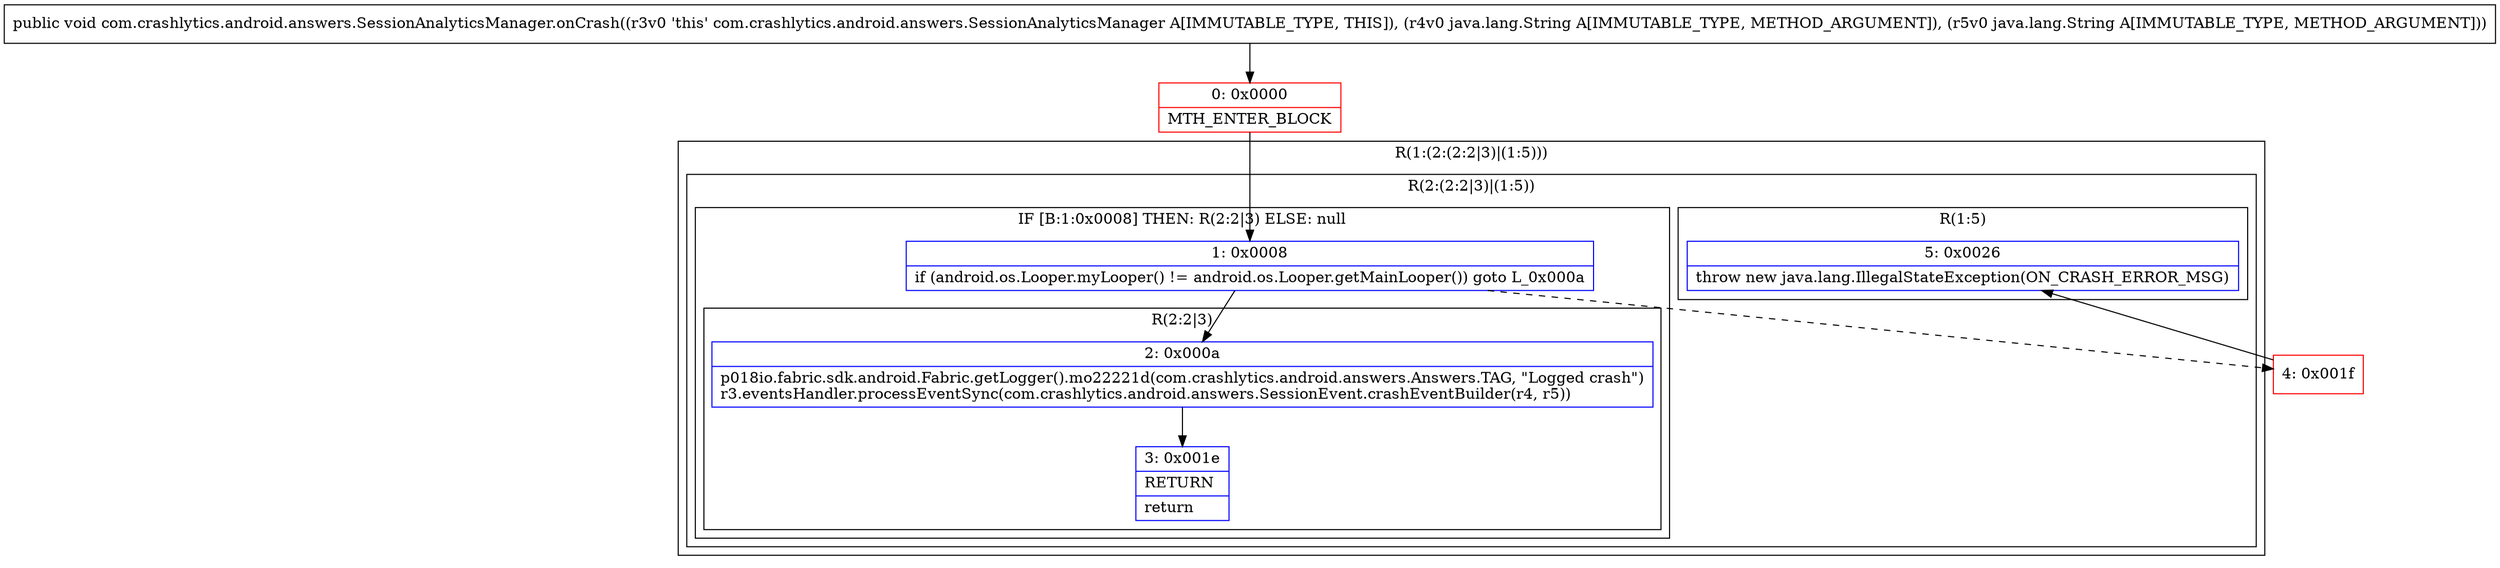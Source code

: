 digraph "CFG forcom.crashlytics.android.answers.SessionAnalyticsManager.onCrash(Ljava\/lang\/String;Ljava\/lang\/String;)V" {
subgraph cluster_Region_1745640236 {
label = "R(1:(2:(2:2|3)|(1:5)))";
node [shape=record,color=blue];
subgraph cluster_Region_1661254133 {
label = "R(2:(2:2|3)|(1:5))";
node [shape=record,color=blue];
subgraph cluster_IfRegion_1967867136 {
label = "IF [B:1:0x0008] THEN: R(2:2|3) ELSE: null";
node [shape=record,color=blue];
Node_1 [shape=record,label="{1\:\ 0x0008|if (android.os.Looper.myLooper() != android.os.Looper.getMainLooper()) goto L_0x000a\l}"];
subgraph cluster_Region_702055818 {
label = "R(2:2|3)";
node [shape=record,color=blue];
Node_2 [shape=record,label="{2\:\ 0x000a|p018io.fabric.sdk.android.Fabric.getLogger().mo22221d(com.crashlytics.android.answers.Answers.TAG, \"Logged crash\")\lr3.eventsHandler.processEventSync(com.crashlytics.android.answers.SessionEvent.crashEventBuilder(r4, r5))\l}"];
Node_3 [shape=record,label="{3\:\ 0x001e|RETURN\l|return\l}"];
}
}
subgraph cluster_Region_587693734 {
label = "R(1:5)";
node [shape=record,color=blue];
Node_5 [shape=record,label="{5\:\ 0x0026|throw new java.lang.IllegalStateException(ON_CRASH_ERROR_MSG)\l}"];
}
}
}
Node_0 [shape=record,color=red,label="{0\:\ 0x0000|MTH_ENTER_BLOCK\l}"];
Node_4 [shape=record,color=red,label="{4\:\ 0x001f}"];
MethodNode[shape=record,label="{public void com.crashlytics.android.answers.SessionAnalyticsManager.onCrash((r3v0 'this' com.crashlytics.android.answers.SessionAnalyticsManager A[IMMUTABLE_TYPE, THIS]), (r4v0 java.lang.String A[IMMUTABLE_TYPE, METHOD_ARGUMENT]), (r5v0 java.lang.String A[IMMUTABLE_TYPE, METHOD_ARGUMENT])) }"];
MethodNode -> Node_0;
Node_1 -> Node_2;
Node_1 -> Node_4[style=dashed];
Node_2 -> Node_3;
Node_0 -> Node_1;
Node_4 -> Node_5;
}

